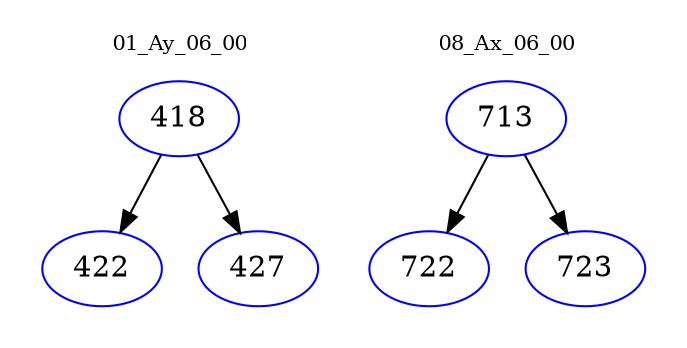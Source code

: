 digraph{
subgraph cluster_0 {
color = white
label = "01_Ay_06_00";
fontsize=10;
T0_418 [label="418", color="blue"]
T0_418 -> T0_422 [color="black"]
T0_422 [label="422", color="blue"]
T0_418 -> T0_427 [color="black"]
T0_427 [label="427", color="blue"]
}
subgraph cluster_1 {
color = white
label = "08_Ax_06_00";
fontsize=10;
T1_713 [label="713", color="blue"]
T1_713 -> T1_722 [color="black"]
T1_722 [label="722", color="blue"]
T1_713 -> T1_723 [color="black"]
T1_723 [label="723", color="blue"]
}
}
